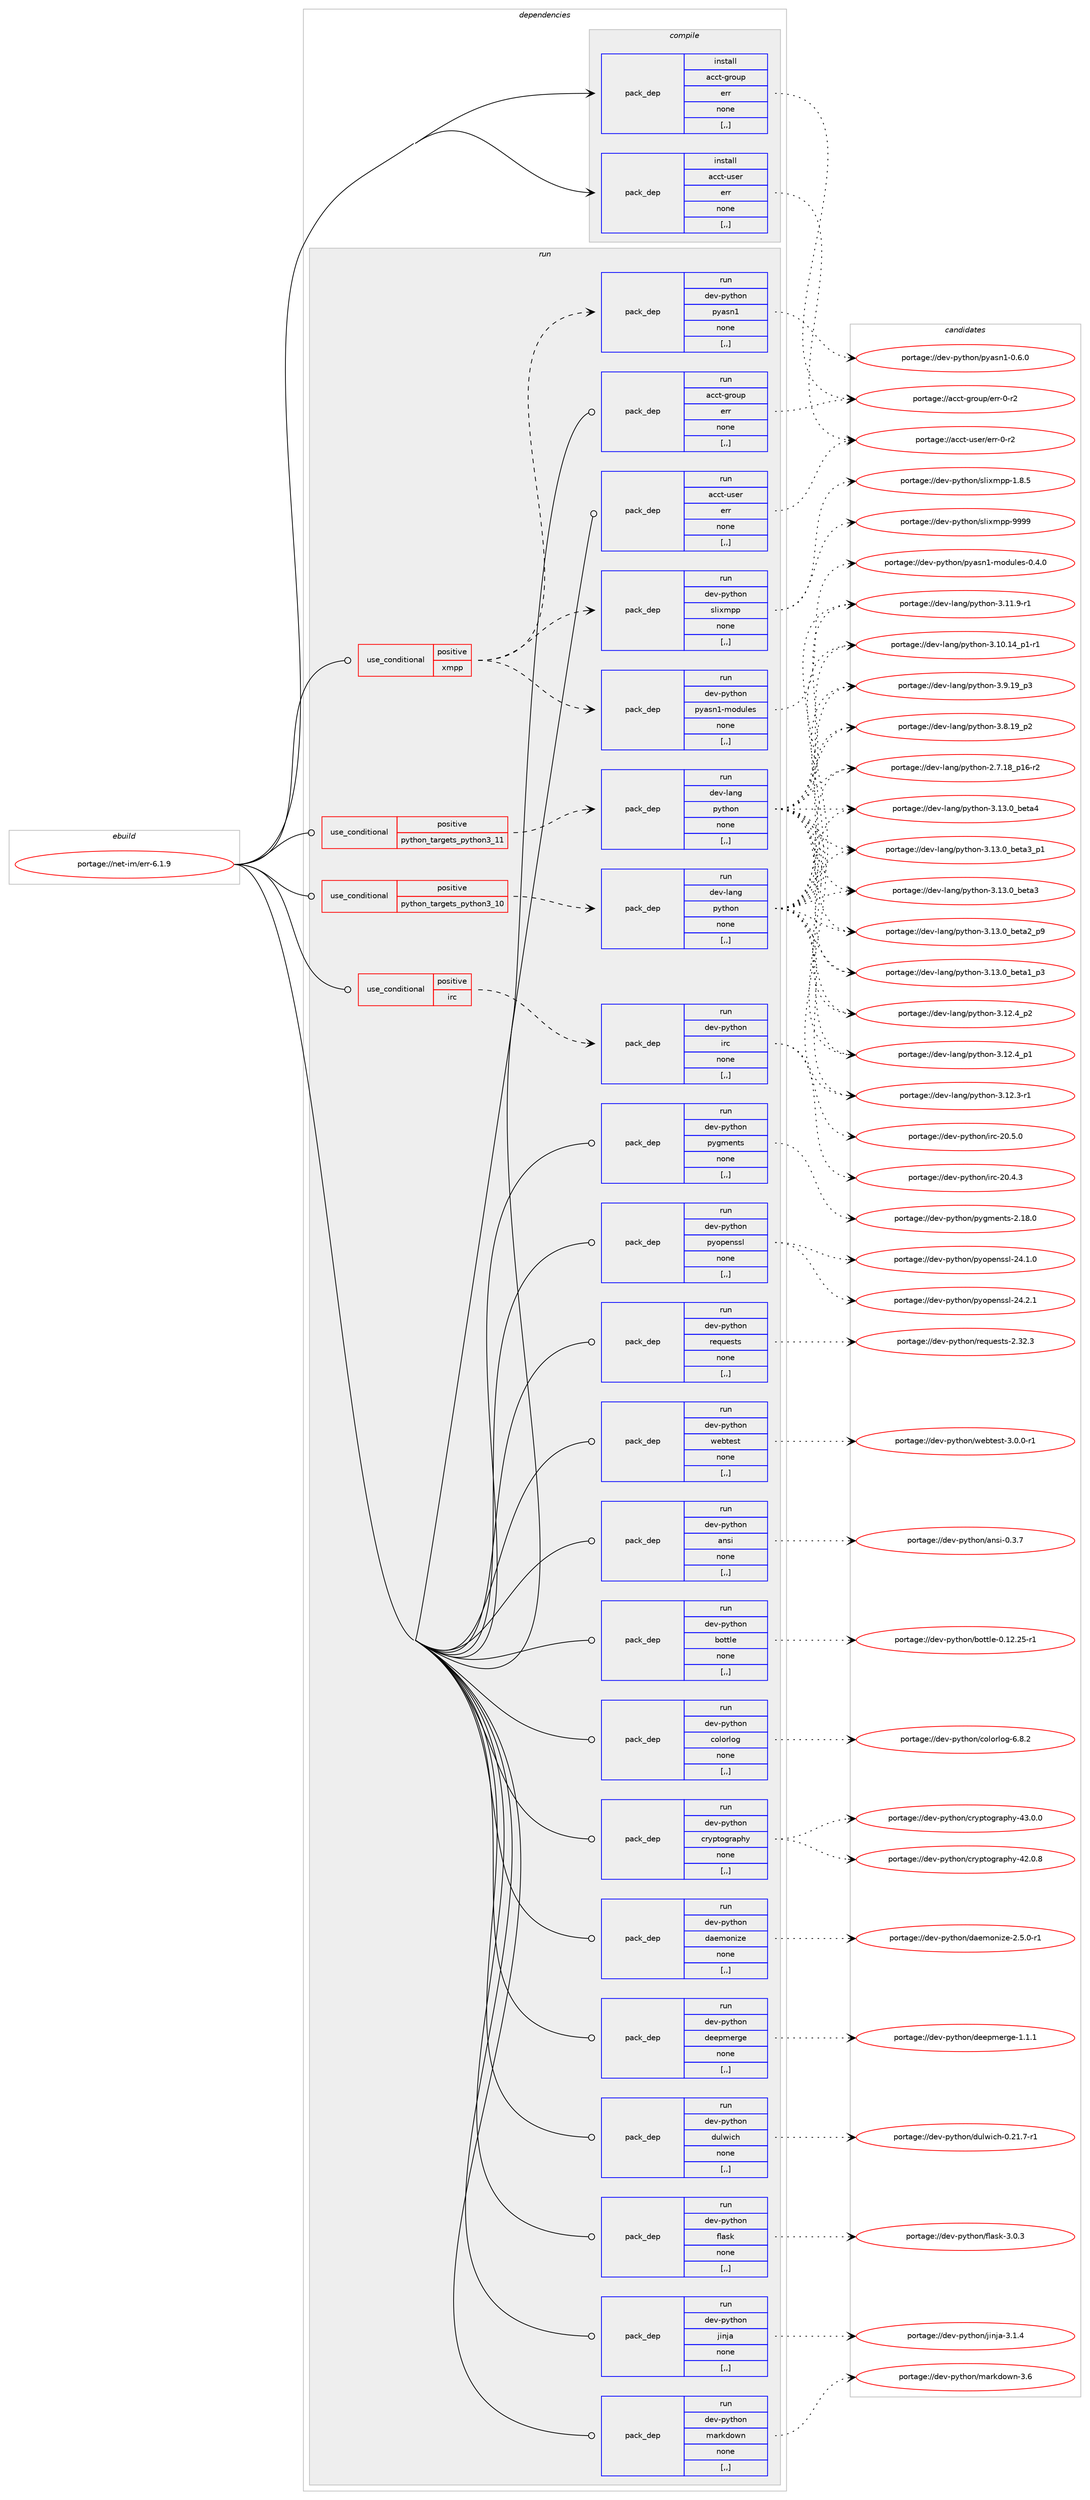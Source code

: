 digraph prolog {

# *************
# Graph options
# *************

newrank=true;
concentrate=true;
compound=true;
graph [rankdir=LR,fontname=Helvetica,fontsize=10,ranksep=1.5];#, ranksep=2.5, nodesep=0.2];
edge  [arrowhead=vee];
node  [fontname=Helvetica,fontsize=10];

# **********
# The ebuild
# **********

subgraph cluster_leftcol {
color=gray;
label=<<i>ebuild</i>>;
id [label="portage://net-im/err-6.1.9", color=red, width=4, href="../net-im/err-6.1.9.svg"];
}

# ****************
# The dependencies
# ****************

subgraph cluster_midcol {
color=gray;
label=<<i>dependencies</i>>;
subgraph cluster_compile {
fillcolor="#eeeeee";
style=filled;
label=<<i>compile</i>>;
subgraph pack257213 {
dependency351216 [label=<<TABLE BORDER="0" CELLBORDER="1" CELLSPACING="0" CELLPADDING="4" WIDTH="220"><TR><TD ROWSPAN="6" CELLPADDING="30">pack_dep</TD></TR><TR><TD WIDTH="110">install</TD></TR><TR><TD>acct-group</TD></TR><TR><TD>err</TD></TR><TR><TD>none</TD></TR><TR><TD>[,,]</TD></TR></TABLE>>, shape=none, color=blue];
}
id:e -> dependency351216:w [weight=20,style="solid",arrowhead="vee"];
subgraph pack257214 {
dependency351217 [label=<<TABLE BORDER="0" CELLBORDER="1" CELLSPACING="0" CELLPADDING="4" WIDTH="220"><TR><TD ROWSPAN="6" CELLPADDING="30">pack_dep</TD></TR><TR><TD WIDTH="110">install</TD></TR><TR><TD>acct-user</TD></TR><TR><TD>err</TD></TR><TR><TD>none</TD></TR><TR><TD>[,,]</TD></TR></TABLE>>, shape=none, color=blue];
}
id:e -> dependency351217:w [weight=20,style="solid",arrowhead="vee"];
}
subgraph cluster_compileandrun {
fillcolor="#eeeeee";
style=filled;
label=<<i>compile and run</i>>;
}
subgraph cluster_run {
fillcolor="#eeeeee";
style=filled;
label=<<i>run</i>>;
subgraph cond91403 {
dependency351218 [label=<<TABLE BORDER="0" CELLBORDER="1" CELLSPACING="0" CELLPADDING="4"><TR><TD ROWSPAN="3" CELLPADDING="10">use_conditional</TD></TR><TR><TD>positive</TD></TR><TR><TD>irc</TD></TR></TABLE>>, shape=none, color=red];
subgraph pack257215 {
dependency351219 [label=<<TABLE BORDER="0" CELLBORDER="1" CELLSPACING="0" CELLPADDING="4" WIDTH="220"><TR><TD ROWSPAN="6" CELLPADDING="30">pack_dep</TD></TR><TR><TD WIDTH="110">run</TD></TR><TR><TD>dev-python</TD></TR><TR><TD>irc</TD></TR><TR><TD>none</TD></TR><TR><TD>[,,]</TD></TR></TABLE>>, shape=none, color=blue];
}
dependency351218:e -> dependency351219:w [weight=20,style="dashed",arrowhead="vee"];
}
id:e -> dependency351218:w [weight=20,style="solid",arrowhead="odot"];
subgraph cond91404 {
dependency351220 [label=<<TABLE BORDER="0" CELLBORDER="1" CELLSPACING="0" CELLPADDING="4"><TR><TD ROWSPAN="3" CELLPADDING="10">use_conditional</TD></TR><TR><TD>positive</TD></TR><TR><TD>python_targets_python3_10</TD></TR></TABLE>>, shape=none, color=red];
subgraph pack257216 {
dependency351221 [label=<<TABLE BORDER="0" CELLBORDER="1" CELLSPACING="0" CELLPADDING="4" WIDTH="220"><TR><TD ROWSPAN="6" CELLPADDING="30">pack_dep</TD></TR><TR><TD WIDTH="110">run</TD></TR><TR><TD>dev-lang</TD></TR><TR><TD>python</TD></TR><TR><TD>none</TD></TR><TR><TD>[,,]</TD></TR></TABLE>>, shape=none, color=blue];
}
dependency351220:e -> dependency351221:w [weight=20,style="dashed",arrowhead="vee"];
}
id:e -> dependency351220:w [weight=20,style="solid",arrowhead="odot"];
subgraph cond91405 {
dependency351222 [label=<<TABLE BORDER="0" CELLBORDER="1" CELLSPACING="0" CELLPADDING="4"><TR><TD ROWSPAN="3" CELLPADDING="10">use_conditional</TD></TR><TR><TD>positive</TD></TR><TR><TD>python_targets_python3_11</TD></TR></TABLE>>, shape=none, color=red];
subgraph pack257217 {
dependency351223 [label=<<TABLE BORDER="0" CELLBORDER="1" CELLSPACING="0" CELLPADDING="4" WIDTH="220"><TR><TD ROWSPAN="6" CELLPADDING="30">pack_dep</TD></TR><TR><TD WIDTH="110">run</TD></TR><TR><TD>dev-lang</TD></TR><TR><TD>python</TD></TR><TR><TD>none</TD></TR><TR><TD>[,,]</TD></TR></TABLE>>, shape=none, color=blue];
}
dependency351222:e -> dependency351223:w [weight=20,style="dashed",arrowhead="vee"];
}
id:e -> dependency351222:w [weight=20,style="solid",arrowhead="odot"];
subgraph cond91406 {
dependency351224 [label=<<TABLE BORDER="0" CELLBORDER="1" CELLSPACING="0" CELLPADDING="4"><TR><TD ROWSPAN="3" CELLPADDING="10">use_conditional</TD></TR><TR><TD>positive</TD></TR><TR><TD>xmpp</TD></TR></TABLE>>, shape=none, color=red];
subgraph pack257218 {
dependency351225 [label=<<TABLE BORDER="0" CELLBORDER="1" CELLSPACING="0" CELLPADDING="4" WIDTH="220"><TR><TD ROWSPAN="6" CELLPADDING="30">pack_dep</TD></TR><TR><TD WIDTH="110">run</TD></TR><TR><TD>dev-python</TD></TR><TR><TD>pyasn1</TD></TR><TR><TD>none</TD></TR><TR><TD>[,,]</TD></TR></TABLE>>, shape=none, color=blue];
}
dependency351224:e -> dependency351225:w [weight=20,style="dashed",arrowhead="vee"];
subgraph pack257219 {
dependency351226 [label=<<TABLE BORDER="0" CELLBORDER="1" CELLSPACING="0" CELLPADDING="4" WIDTH="220"><TR><TD ROWSPAN="6" CELLPADDING="30">pack_dep</TD></TR><TR><TD WIDTH="110">run</TD></TR><TR><TD>dev-python</TD></TR><TR><TD>pyasn1-modules</TD></TR><TR><TD>none</TD></TR><TR><TD>[,,]</TD></TR></TABLE>>, shape=none, color=blue];
}
dependency351224:e -> dependency351226:w [weight=20,style="dashed",arrowhead="vee"];
subgraph pack257220 {
dependency351227 [label=<<TABLE BORDER="0" CELLBORDER="1" CELLSPACING="0" CELLPADDING="4" WIDTH="220"><TR><TD ROWSPAN="6" CELLPADDING="30">pack_dep</TD></TR><TR><TD WIDTH="110">run</TD></TR><TR><TD>dev-python</TD></TR><TR><TD>slixmpp</TD></TR><TR><TD>none</TD></TR><TR><TD>[,,]</TD></TR></TABLE>>, shape=none, color=blue];
}
dependency351224:e -> dependency351227:w [weight=20,style="dashed",arrowhead="vee"];
}
id:e -> dependency351224:w [weight=20,style="solid",arrowhead="odot"];
subgraph pack257221 {
dependency351228 [label=<<TABLE BORDER="0" CELLBORDER="1" CELLSPACING="0" CELLPADDING="4" WIDTH="220"><TR><TD ROWSPAN="6" CELLPADDING="30">pack_dep</TD></TR><TR><TD WIDTH="110">run</TD></TR><TR><TD>acct-group</TD></TR><TR><TD>err</TD></TR><TR><TD>none</TD></TR><TR><TD>[,,]</TD></TR></TABLE>>, shape=none, color=blue];
}
id:e -> dependency351228:w [weight=20,style="solid",arrowhead="odot"];
subgraph pack257222 {
dependency351229 [label=<<TABLE BORDER="0" CELLBORDER="1" CELLSPACING="0" CELLPADDING="4" WIDTH="220"><TR><TD ROWSPAN="6" CELLPADDING="30">pack_dep</TD></TR><TR><TD WIDTH="110">run</TD></TR><TR><TD>acct-user</TD></TR><TR><TD>err</TD></TR><TR><TD>none</TD></TR><TR><TD>[,,]</TD></TR></TABLE>>, shape=none, color=blue];
}
id:e -> dependency351229:w [weight=20,style="solid",arrowhead="odot"];
subgraph pack257223 {
dependency351230 [label=<<TABLE BORDER="0" CELLBORDER="1" CELLSPACING="0" CELLPADDING="4" WIDTH="220"><TR><TD ROWSPAN="6" CELLPADDING="30">pack_dep</TD></TR><TR><TD WIDTH="110">run</TD></TR><TR><TD>dev-python</TD></TR><TR><TD>ansi</TD></TR><TR><TD>none</TD></TR><TR><TD>[,,]</TD></TR></TABLE>>, shape=none, color=blue];
}
id:e -> dependency351230:w [weight=20,style="solid",arrowhead="odot"];
subgraph pack257224 {
dependency351231 [label=<<TABLE BORDER="0" CELLBORDER="1" CELLSPACING="0" CELLPADDING="4" WIDTH="220"><TR><TD ROWSPAN="6" CELLPADDING="30">pack_dep</TD></TR><TR><TD WIDTH="110">run</TD></TR><TR><TD>dev-python</TD></TR><TR><TD>bottle</TD></TR><TR><TD>none</TD></TR><TR><TD>[,,]</TD></TR></TABLE>>, shape=none, color=blue];
}
id:e -> dependency351231:w [weight=20,style="solid",arrowhead="odot"];
subgraph pack257225 {
dependency351232 [label=<<TABLE BORDER="0" CELLBORDER="1" CELLSPACING="0" CELLPADDING="4" WIDTH="220"><TR><TD ROWSPAN="6" CELLPADDING="30">pack_dep</TD></TR><TR><TD WIDTH="110">run</TD></TR><TR><TD>dev-python</TD></TR><TR><TD>colorlog</TD></TR><TR><TD>none</TD></TR><TR><TD>[,,]</TD></TR></TABLE>>, shape=none, color=blue];
}
id:e -> dependency351232:w [weight=20,style="solid",arrowhead="odot"];
subgraph pack257226 {
dependency351233 [label=<<TABLE BORDER="0" CELLBORDER="1" CELLSPACING="0" CELLPADDING="4" WIDTH="220"><TR><TD ROWSPAN="6" CELLPADDING="30">pack_dep</TD></TR><TR><TD WIDTH="110">run</TD></TR><TR><TD>dev-python</TD></TR><TR><TD>cryptography</TD></TR><TR><TD>none</TD></TR><TR><TD>[,,]</TD></TR></TABLE>>, shape=none, color=blue];
}
id:e -> dependency351233:w [weight=20,style="solid",arrowhead="odot"];
subgraph pack257227 {
dependency351234 [label=<<TABLE BORDER="0" CELLBORDER="1" CELLSPACING="0" CELLPADDING="4" WIDTH="220"><TR><TD ROWSPAN="6" CELLPADDING="30">pack_dep</TD></TR><TR><TD WIDTH="110">run</TD></TR><TR><TD>dev-python</TD></TR><TR><TD>daemonize</TD></TR><TR><TD>none</TD></TR><TR><TD>[,,]</TD></TR></TABLE>>, shape=none, color=blue];
}
id:e -> dependency351234:w [weight=20,style="solid",arrowhead="odot"];
subgraph pack257228 {
dependency351235 [label=<<TABLE BORDER="0" CELLBORDER="1" CELLSPACING="0" CELLPADDING="4" WIDTH="220"><TR><TD ROWSPAN="6" CELLPADDING="30">pack_dep</TD></TR><TR><TD WIDTH="110">run</TD></TR><TR><TD>dev-python</TD></TR><TR><TD>deepmerge</TD></TR><TR><TD>none</TD></TR><TR><TD>[,,]</TD></TR></TABLE>>, shape=none, color=blue];
}
id:e -> dependency351235:w [weight=20,style="solid",arrowhead="odot"];
subgraph pack257229 {
dependency351236 [label=<<TABLE BORDER="0" CELLBORDER="1" CELLSPACING="0" CELLPADDING="4" WIDTH="220"><TR><TD ROWSPAN="6" CELLPADDING="30">pack_dep</TD></TR><TR><TD WIDTH="110">run</TD></TR><TR><TD>dev-python</TD></TR><TR><TD>dulwich</TD></TR><TR><TD>none</TD></TR><TR><TD>[,,]</TD></TR></TABLE>>, shape=none, color=blue];
}
id:e -> dependency351236:w [weight=20,style="solid",arrowhead="odot"];
subgraph pack257230 {
dependency351237 [label=<<TABLE BORDER="0" CELLBORDER="1" CELLSPACING="0" CELLPADDING="4" WIDTH="220"><TR><TD ROWSPAN="6" CELLPADDING="30">pack_dep</TD></TR><TR><TD WIDTH="110">run</TD></TR><TR><TD>dev-python</TD></TR><TR><TD>flask</TD></TR><TR><TD>none</TD></TR><TR><TD>[,,]</TD></TR></TABLE>>, shape=none, color=blue];
}
id:e -> dependency351237:w [weight=20,style="solid",arrowhead="odot"];
subgraph pack257231 {
dependency351238 [label=<<TABLE BORDER="0" CELLBORDER="1" CELLSPACING="0" CELLPADDING="4" WIDTH="220"><TR><TD ROWSPAN="6" CELLPADDING="30">pack_dep</TD></TR><TR><TD WIDTH="110">run</TD></TR><TR><TD>dev-python</TD></TR><TR><TD>jinja</TD></TR><TR><TD>none</TD></TR><TR><TD>[,,]</TD></TR></TABLE>>, shape=none, color=blue];
}
id:e -> dependency351238:w [weight=20,style="solid",arrowhead="odot"];
subgraph pack257232 {
dependency351239 [label=<<TABLE BORDER="0" CELLBORDER="1" CELLSPACING="0" CELLPADDING="4" WIDTH="220"><TR><TD ROWSPAN="6" CELLPADDING="30">pack_dep</TD></TR><TR><TD WIDTH="110">run</TD></TR><TR><TD>dev-python</TD></TR><TR><TD>markdown</TD></TR><TR><TD>none</TD></TR><TR><TD>[,,]</TD></TR></TABLE>>, shape=none, color=blue];
}
id:e -> dependency351239:w [weight=20,style="solid",arrowhead="odot"];
subgraph pack257233 {
dependency351240 [label=<<TABLE BORDER="0" CELLBORDER="1" CELLSPACING="0" CELLPADDING="4" WIDTH="220"><TR><TD ROWSPAN="6" CELLPADDING="30">pack_dep</TD></TR><TR><TD WIDTH="110">run</TD></TR><TR><TD>dev-python</TD></TR><TR><TD>pygments</TD></TR><TR><TD>none</TD></TR><TR><TD>[,,]</TD></TR></TABLE>>, shape=none, color=blue];
}
id:e -> dependency351240:w [weight=20,style="solid",arrowhead="odot"];
subgraph pack257234 {
dependency351241 [label=<<TABLE BORDER="0" CELLBORDER="1" CELLSPACING="0" CELLPADDING="4" WIDTH="220"><TR><TD ROWSPAN="6" CELLPADDING="30">pack_dep</TD></TR><TR><TD WIDTH="110">run</TD></TR><TR><TD>dev-python</TD></TR><TR><TD>pyopenssl</TD></TR><TR><TD>none</TD></TR><TR><TD>[,,]</TD></TR></TABLE>>, shape=none, color=blue];
}
id:e -> dependency351241:w [weight=20,style="solid",arrowhead="odot"];
subgraph pack257235 {
dependency351242 [label=<<TABLE BORDER="0" CELLBORDER="1" CELLSPACING="0" CELLPADDING="4" WIDTH="220"><TR><TD ROWSPAN="6" CELLPADDING="30">pack_dep</TD></TR><TR><TD WIDTH="110">run</TD></TR><TR><TD>dev-python</TD></TR><TR><TD>requests</TD></TR><TR><TD>none</TD></TR><TR><TD>[,,]</TD></TR></TABLE>>, shape=none, color=blue];
}
id:e -> dependency351242:w [weight=20,style="solid",arrowhead="odot"];
subgraph pack257236 {
dependency351243 [label=<<TABLE BORDER="0" CELLBORDER="1" CELLSPACING="0" CELLPADDING="4" WIDTH="220"><TR><TD ROWSPAN="6" CELLPADDING="30">pack_dep</TD></TR><TR><TD WIDTH="110">run</TD></TR><TR><TD>dev-python</TD></TR><TR><TD>webtest</TD></TR><TR><TD>none</TD></TR><TR><TD>[,,]</TD></TR></TABLE>>, shape=none, color=blue];
}
id:e -> dependency351243:w [weight=20,style="solid",arrowhead="odot"];
}
}

# **************
# The candidates
# **************

subgraph cluster_choices {
rank=same;
color=gray;
label=<<i>candidates</i>>;

subgraph choice257213 {
color=black;
nodesep=1;
choice979999116451031141111171124710111411445484511450 [label="portage://acct-group/err-0-r2", color=red, width=4,href="../acct-group/err-0-r2.svg"];
dependency351216:e -> choice979999116451031141111171124710111411445484511450:w [style=dotted,weight="100"];
}
subgraph choice257214 {
color=black;
nodesep=1;
choice979999116451171151011144710111411445484511450 [label="portage://acct-user/err-0-r2", color=red, width=4,href="../acct-user/err-0-r2.svg"];
dependency351217:e -> choice979999116451171151011144710111411445484511450:w [style=dotted,weight="100"];
}
subgraph choice257215 {
color=black;
nodesep=1;
choice10010111845112121116104111110471051149945504846534648 [label="portage://dev-python/irc-20.5.0", color=red, width=4,href="../dev-python/irc-20.5.0.svg"];
choice10010111845112121116104111110471051149945504846524651 [label="portage://dev-python/irc-20.4.3", color=red, width=4,href="../dev-python/irc-20.4.3.svg"];
dependency351219:e -> choice10010111845112121116104111110471051149945504846534648:w [style=dotted,weight="100"];
dependency351219:e -> choice10010111845112121116104111110471051149945504846524651:w [style=dotted,weight="100"];
}
subgraph choice257216 {
color=black;
nodesep=1;
choice1001011184510897110103471121211161041111104551464951464895981011169752 [label="portage://dev-lang/python-3.13.0_beta4", color=red, width=4,href="../dev-lang/python-3.13.0_beta4.svg"];
choice10010111845108971101034711212111610411111045514649514648959810111697519511249 [label="portage://dev-lang/python-3.13.0_beta3_p1", color=red, width=4,href="../dev-lang/python-3.13.0_beta3_p1.svg"];
choice1001011184510897110103471121211161041111104551464951464895981011169751 [label="portage://dev-lang/python-3.13.0_beta3", color=red, width=4,href="../dev-lang/python-3.13.0_beta3.svg"];
choice10010111845108971101034711212111610411111045514649514648959810111697509511257 [label="portage://dev-lang/python-3.13.0_beta2_p9", color=red, width=4,href="../dev-lang/python-3.13.0_beta2_p9.svg"];
choice10010111845108971101034711212111610411111045514649514648959810111697499511251 [label="portage://dev-lang/python-3.13.0_beta1_p3", color=red, width=4,href="../dev-lang/python-3.13.0_beta1_p3.svg"];
choice100101118451089711010347112121116104111110455146495046529511250 [label="portage://dev-lang/python-3.12.4_p2", color=red, width=4,href="../dev-lang/python-3.12.4_p2.svg"];
choice100101118451089711010347112121116104111110455146495046529511249 [label="portage://dev-lang/python-3.12.4_p1", color=red, width=4,href="../dev-lang/python-3.12.4_p1.svg"];
choice100101118451089711010347112121116104111110455146495046514511449 [label="portage://dev-lang/python-3.12.3-r1", color=red, width=4,href="../dev-lang/python-3.12.3-r1.svg"];
choice100101118451089711010347112121116104111110455146494946574511449 [label="portage://dev-lang/python-3.11.9-r1", color=red, width=4,href="../dev-lang/python-3.11.9-r1.svg"];
choice100101118451089711010347112121116104111110455146494846495295112494511449 [label="portage://dev-lang/python-3.10.14_p1-r1", color=red, width=4,href="../dev-lang/python-3.10.14_p1-r1.svg"];
choice100101118451089711010347112121116104111110455146574649579511251 [label="portage://dev-lang/python-3.9.19_p3", color=red, width=4,href="../dev-lang/python-3.9.19_p3.svg"];
choice100101118451089711010347112121116104111110455146564649579511250 [label="portage://dev-lang/python-3.8.19_p2", color=red, width=4,href="../dev-lang/python-3.8.19_p2.svg"];
choice100101118451089711010347112121116104111110455046554649569511249544511450 [label="portage://dev-lang/python-2.7.18_p16-r2", color=red, width=4,href="../dev-lang/python-2.7.18_p16-r2.svg"];
dependency351221:e -> choice1001011184510897110103471121211161041111104551464951464895981011169752:w [style=dotted,weight="100"];
dependency351221:e -> choice10010111845108971101034711212111610411111045514649514648959810111697519511249:w [style=dotted,weight="100"];
dependency351221:e -> choice1001011184510897110103471121211161041111104551464951464895981011169751:w [style=dotted,weight="100"];
dependency351221:e -> choice10010111845108971101034711212111610411111045514649514648959810111697509511257:w [style=dotted,weight="100"];
dependency351221:e -> choice10010111845108971101034711212111610411111045514649514648959810111697499511251:w [style=dotted,weight="100"];
dependency351221:e -> choice100101118451089711010347112121116104111110455146495046529511250:w [style=dotted,weight="100"];
dependency351221:e -> choice100101118451089711010347112121116104111110455146495046529511249:w [style=dotted,weight="100"];
dependency351221:e -> choice100101118451089711010347112121116104111110455146495046514511449:w [style=dotted,weight="100"];
dependency351221:e -> choice100101118451089711010347112121116104111110455146494946574511449:w [style=dotted,weight="100"];
dependency351221:e -> choice100101118451089711010347112121116104111110455146494846495295112494511449:w [style=dotted,weight="100"];
dependency351221:e -> choice100101118451089711010347112121116104111110455146574649579511251:w [style=dotted,weight="100"];
dependency351221:e -> choice100101118451089711010347112121116104111110455146564649579511250:w [style=dotted,weight="100"];
dependency351221:e -> choice100101118451089711010347112121116104111110455046554649569511249544511450:w [style=dotted,weight="100"];
}
subgraph choice257217 {
color=black;
nodesep=1;
choice1001011184510897110103471121211161041111104551464951464895981011169752 [label="portage://dev-lang/python-3.13.0_beta4", color=red, width=4,href="../dev-lang/python-3.13.0_beta4.svg"];
choice10010111845108971101034711212111610411111045514649514648959810111697519511249 [label="portage://dev-lang/python-3.13.0_beta3_p1", color=red, width=4,href="../dev-lang/python-3.13.0_beta3_p1.svg"];
choice1001011184510897110103471121211161041111104551464951464895981011169751 [label="portage://dev-lang/python-3.13.0_beta3", color=red, width=4,href="../dev-lang/python-3.13.0_beta3.svg"];
choice10010111845108971101034711212111610411111045514649514648959810111697509511257 [label="portage://dev-lang/python-3.13.0_beta2_p9", color=red, width=4,href="../dev-lang/python-3.13.0_beta2_p9.svg"];
choice10010111845108971101034711212111610411111045514649514648959810111697499511251 [label="portage://dev-lang/python-3.13.0_beta1_p3", color=red, width=4,href="../dev-lang/python-3.13.0_beta1_p3.svg"];
choice100101118451089711010347112121116104111110455146495046529511250 [label="portage://dev-lang/python-3.12.4_p2", color=red, width=4,href="../dev-lang/python-3.12.4_p2.svg"];
choice100101118451089711010347112121116104111110455146495046529511249 [label="portage://dev-lang/python-3.12.4_p1", color=red, width=4,href="../dev-lang/python-3.12.4_p1.svg"];
choice100101118451089711010347112121116104111110455146495046514511449 [label="portage://dev-lang/python-3.12.3-r1", color=red, width=4,href="../dev-lang/python-3.12.3-r1.svg"];
choice100101118451089711010347112121116104111110455146494946574511449 [label="portage://dev-lang/python-3.11.9-r1", color=red, width=4,href="../dev-lang/python-3.11.9-r1.svg"];
choice100101118451089711010347112121116104111110455146494846495295112494511449 [label="portage://dev-lang/python-3.10.14_p1-r1", color=red, width=4,href="../dev-lang/python-3.10.14_p1-r1.svg"];
choice100101118451089711010347112121116104111110455146574649579511251 [label="portage://dev-lang/python-3.9.19_p3", color=red, width=4,href="../dev-lang/python-3.9.19_p3.svg"];
choice100101118451089711010347112121116104111110455146564649579511250 [label="portage://dev-lang/python-3.8.19_p2", color=red, width=4,href="../dev-lang/python-3.8.19_p2.svg"];
choice100101118451089711010347112121116104111110455046554649569511249544511450 [label="portage://dev-lang/python-2.7.18_p16-r2", color=red, width=4,href="../dev-lang/python-2.7.18_p16-r2.svg"];
dependency351223:e -> choice1001011184510897110103471121211161041111104551464951464895981011169752:w [style=dotted,weight="100"];
dependency351223:e -> choice10010111845108971101034711212111610411111045514649514648959810111697519511249:w [style=dotted,weight="100"];
dependency351223:e -> choice1001011184510897110103471121211161041111104551464951464895981011169751:w [style=dotted,weight="100"];
dependency351223:e -> choice10010111845108971101034711212111610411111045514649514648959810111697509511257:w [style=dotted,weight="100"];
dependency351223:e -> choice10010111845108971101034711212111610411111045514649514648959810111697499511251:w [style=dotted,weight="100"];
dependency351223:e -> choice100101118451089711010347112121116104111110455146495046529511250:w [style=dotted,weight="100"];
dependency351223:e -> choice100101118451089711010347112121116104111110455146495046529511249:w [style=dotted,weight="100"];
dependency351223:e -> choice100101118451089711010347112121116104111110455146495046514511449:w [style=dotted,weight="100"];
dependency351223:e -> choice100101118451089711010347112121116104111110455146494946574511449:w [style=dotted,weight="100"];
dependency351223:e -> choice100101118451089711010347112121116104111110455146494846495295112494511449:w [style=dotted,weight="100"];
dependency351223:e -> choice100101118451089711010347112121116104111110455146574649579511251:w [style=dotted,weight="100"];
dependency351223:e -> choice100101118451089711010347112121116104111110455146564649579511250:w [style=dotted,weight="100"];
dependency351223:e -> choice100101118451089711010347112121116104111110455046554649569511249544511450:w [style=dotted,weight="100"];
}
subgraph choice257218 {
color=black;
nodesep=1;
choice10010111845112121116104111110471121219711511049454846544648 [label="portage://dev-python/pyasn1-0.6.0", color=red, width=4,href="../dev-python/pyasn1-0.6.0.svg"];
dependency351225:e -> choice10010111845112121116104111110471121219711511049454846544648:w [style=dotted,weight="100"];
}
subgraph choice257219 {
color=black;
nodesep=1;
choice1001011184511212111610411111047112121971151104945109111100117108101115454846524648 [label="portage://dev-python/pyasn1-modules-0.4.0", color=red, width=4,href="../dev-python/pyasn1-modules-0.4.0.svg"];
dependency351226:e -> choice1001011184511212111610411111047112121971151104945109111100117108101115454846524648:w [style=dotted,weight="100"];
}
subgraph choice257220 {
color=black;
nodesep=1;
choice10010111845112121116104111110471151081051201091121124557575757 [label="portage://dev-python/slixmpp-9999", color=red, width=4,href="../dev-python/slixmpp-9999.svg"];
choice1001011184511212111610411111047115108105120109112112454946564653 [label="portage://dev-python/slixmpp-1.8.5", color=red, width=4,href="../dev-python/slixmpp-1.8.5.svg"];
dependency351227:e -> choice10010111845112121116104111110471151081051201091121124557575757:w [style=dotted,weight="100"];
dependency351227:e -> choice1001011184511212111610411111047115108105120109112112454946564653:w [style=dotted,weight="100"];
}
subgraph choice257221 {
color=black;
nodesep=1;
choice979999116451031141111171124710111411445484511450 [label="portage://acct-group/err-0-r2", color=red, width=4,href="../acct-group/err-0-r2.svg"];
dependency351228:e -> choice979999116451031141111171124710111411445484511450:w [style=dotted,weight="100"];
}
subgraph choice257222 {
color=black;
nodesep=1;
choice979999116451171151011144710111411445484511450 [label="portage://acct-user/err-0-r2", color=red, width=4,href="../acct-user/err-0-r2.svg"];
dependency351229:e -> choice979999116451171151011144710111411445484511450:w [style=dotted,weight="100"];
}
subgraph choice257223 {
color=black;
nodesep=1;
choice100101118451121211161041111104797110115105454846514655 [label="portage://dev-python/ansi-0.3.7", color=red, width=4,href="../dev-python/ansi-0.3.7.svg"];
dependency351230:e -> choice100101118451121211161041111104797110115105454846514655:w [style=dotted,weight="100"];
}
subgraph choice257224 {
color=black;
nodesep=1;
choice10010111845112121116104111110479811111611610810145484649504650534511449 [label="portage://dev-python/bottle-0.12.25-r1", color=red, width=4,href="../dev-python/bottle-0.12.25-r1.svg"];
dependency351231:e -> choice10010111845112121116104111110479811111611610810145484649504650534511449:w [style=dotted,weight="100"];
}
subgraph choice257225 {
color=black;
nodesep=1;
choice100101118451121211161041111104799111108111114108111103455446564650 [label="portage://dev-python/colorlog-6.8.2", color=red, width=4,href="../dev-python/colorlog-6.8.2.svg"];
dependency351232:e -> choice100101118451121211161041111104799111108111114108111103455446564650:w [style=dotted,weight="100"];
}
subgraph choice257226 {
color=black;
nodesep=1;
choice1001011184511212111610411111047991141211121161111031149711210412145525146484648 [label="portage://dev-python/cryptography-43.0.0", color=red, width=4,href="../dev-python/cryptography-43.0.0.svg"];
choice1001011184511212111610411111047991141211121161111031149711210412145525046484656 [label="portage://dev-python/cryptography-42.0.8", color=red, width=4,href="../dev-python/cryptography-42.0.8.svg"];
dependency351233:e -> choice1001011184511212111610411111047991141211121161111031149711210412145525146484648:w [style=dotted,weight="100"];
dependency351233:e -> choice1001011184511212111610411111047991141211121161111031149711210412145525046484656:w [style=dotted,weight="100"];
}
subgraph choice257227 {
color=black;
nodesep=1;
choice1001011184511212111610411111047100971011091111101051221014550465346484511449 [label="portage://dev-python/daemonize-2.5.0-r1", color=red, width=4,href="../dev-python/daemonize-2.5.0-r1.svg"];
dependency351234:e -> choice1001011184511212111610411111047100971011091111101051221014550465346484511449:w [style=dotted,weight="100"];
}
subgraph choice257228 {
color=black;
nodesep=1;
choice1001011184511212111610411111047100101101112109101114103101454946494649 [label="portage://dev-python/deepmerge-1.1.1", color=red, width=4,href="../dev-python/deepmerge-1.1.1.svg"];
dependency351235:e -> choice1001011184511212111610411111047100101101112109101114103101454946494649:w [style=dotted,weight="100"];
}
subgraph choice257229 {
color=black;
nodesep=1;
choice100101118451121211161041111104710011710811910599104454846504946554511449 [label="portage://dev-python/dulwich-0.21.7-r1", color=red, width=4,href="../dev-python/dulwich-0.21.7-r1.svg"];
dependency351236:e -> choice100101118451121211161041111104710011710811910599104454846504946554511449:w [style=dotted,weight="100"];
}
subgraph choice257230 {
color=black;
nodesep=1;
choice100101118451121211161041111104710210897115107455146484651 [label="portage://dev-python/flask-3.0.3", color=red, width=4,href="../dev-python/flask-3.0.3.svg"];
dependency351237:e -> choice100101118451121211161041111104710210897115107455146484651:w [style=dotted,weight="100"];
}
subgraph choice257231 {
color=black;
nodesep=1;
choice100101118451121211161041111104710610511010697455146494652 [label="portage://dev-python/jinja-3.1.4", color=red, width=4,href="../dev-python/jinja-3.1.4.svg"];
dependency351238:e -> choice100101118451121211161041111104710610511010697455146494652:w [style=dotted,weight="100"];
}
subgraph choice257232 {
color=black;
nodesep=1;
choice10010111845112121116104111110471099711410710011111911045514654 [label="portage://dev-python/markdown-3.6", color=red, width=4,href="../dev-python/markdown-3.6.svg"];
dependency351239:e -> choice10010111845112121116104111110471099711410710011111911045514654:w [style=dotted,weight="100"];
}
subgraph choice257233 {
color=black;
nodesep=1;
choice100101118451121211161041111104711212110310910111011611545504649564648 [label="portage://dev-python/pygments-2.18.0", color=red, width=4,href="../dev-python/pygments-2.18.0.svg"];
dependency351240:e -> choice100101118451121211161041111104711212110310910111011611545504649564648:w [style=dotted,weight="100"];
}
subgraph choice257234 {
color=black;
nodesep=1;
choice100101118451121211161041111104711212111111210111011511510845505246504649 [label="portage://dev-python/pyopenssl-24.2.1", color=red, width=4,href="../dev-python/pyopenssl-24.2.1.svg"];
choice100101118451121211161041111104711212111111210111011511510845505246494648 [label="portage://dev-python/pyopenssl-24.1.0", color=red, width=4,href="../dev-python/pyopenssl-24.1.0.svg"];
dependency351241:e -> choice100101118451121211161041111104711212111111210111011511510845505246504649:w [style=dotted,weight="100"];
dependency351241:e -> choice100101118451121211161041111104711212111111210111011511510845505246494648:w [style=dotted,weight="100"];
}
subgraph choice257235 {
color=black;
nodesep=1;
choice100101118451121211161041111104711410111311710111511611545504651504651 [label="portage://dev-python/requests-2.32.3", color=red, width=4,href="../dev-python/requests-2.32.3.svg"];
dependency351242:e -> choice100101118451121211161041111104711410111311710111511611545504651504651:w [style=dotted,weight="100"];
}
subgraph choice257236 {
color=black;
nodesep=1;
choice1001011184511212111610411111047119101981161011151164551464846484511449 [label="portage://dev-python/webtest-3.0.0-r1", color=red, width=4,href="../dev-python/webtest-3.0.0-r1.svg"];
dependency351243:e -> choice1001011184511212111610411111047119101981161011151164551464846484511449:w [style=dotted,weight="100"];
}
}

}
